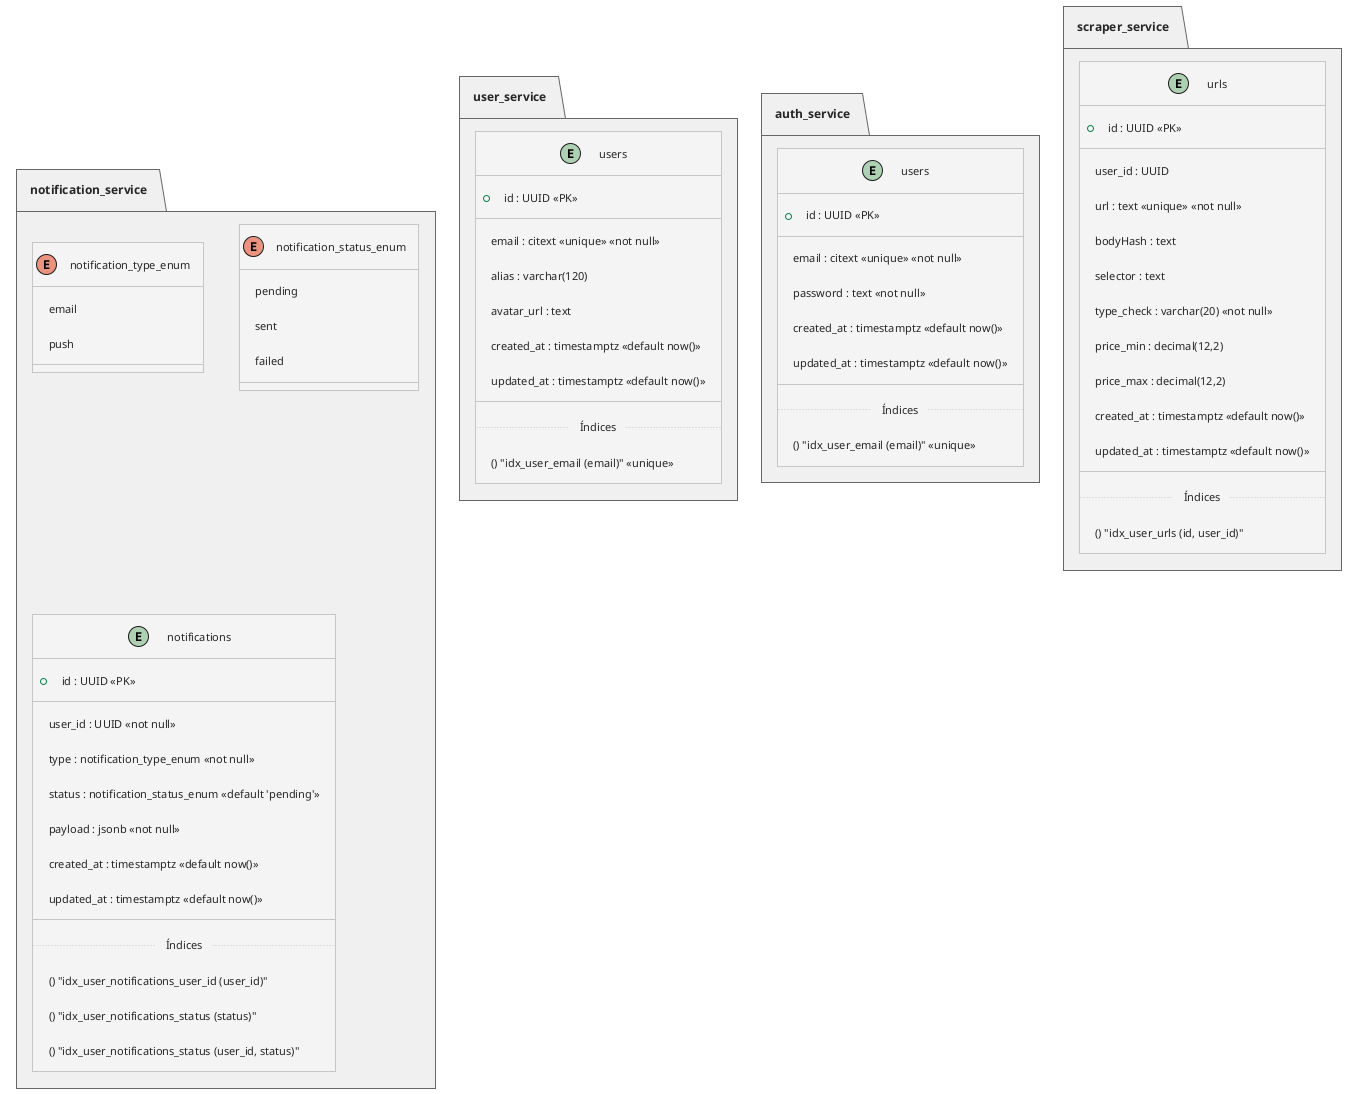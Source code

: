 @startuml
!theme carbon-gray
' Configuración general
skinparam linetype ortho
skinparam package {
    BackgroundColor #F0F0F0
    BorderColor #666666
    FontStyle bold
}

' =========================================
' user-service Schema
' =========================================
package "user_service" {
    entity "users" {
        + id : UUID <<PK>>
        --
        email : citext <<unique>> <<not null>>
        alias : varchar(120)
        avatar_url : text
        created_at : timestamptz <<default now()>>
        updated_at : timestamptz <<default now()>>
        --
        .. Índices ..
        () "idx_user_email (email)" <<unique>>
    }
}

' =========================================
' auth-service Schema
' =========================================
package "auth_service" {
    entity "users" {
        + id : UUID <<PK>>
        --
        email : citext <<unique>> <<not null>>
        password : text <<not null>>
        created_at : timestamptz <<default now()>>
        updated_at : timestamptz <<default now()>>
        --
        .. Índices ..
        () "idx_user_email (email)" <<unique>>
    }
}

' =========================================
' scraper-service Schema
' =========================================
package "scraper_service" {
    entity "urls" {
        + id : UUID <<PK>>
        --
        user_id : UUID
        url : text <<unique>> <<not null>>
        bodyHash : text
        selector : text
        type_check : varchar(20) <<not null>>
        price_min : decimal(12,2)
        price_max : decimal(12,2)
        created_at : timestamptz <<default now()>>
        updated_at : timestamptz <<default now()>>
        --
        .. Índices ..
        () "idx_user_urls (id, user_id)"
    }
}

' =========================================
' notification-service Schema
' =========================================
package "notification_service" {

    enum "notification_type_enum" {
        email
        push
    }

    enum "notification_status_enum" {
        pending
        sent
        failed
    }

    entity "notifications" {
        + id : UUID <<PK>>
        --
        user_id : UUID <<not null>>
        type : notification_type_enum <<not null>>
        status : notification_status_enum <<default 'pending'>>
        payload : jsonb <<not null>>
        created_at : timestamptz <<default now()>>
        updated_at : timestamptz <<default now()>>
        --
        .. Índices ..
        () "idx_user_notifications_user_id (user_id)"
        () "idx_user_notifications_status (status)"
        () "idx_user_notifications_status (user_id, status)"
    }
}

@enduml
